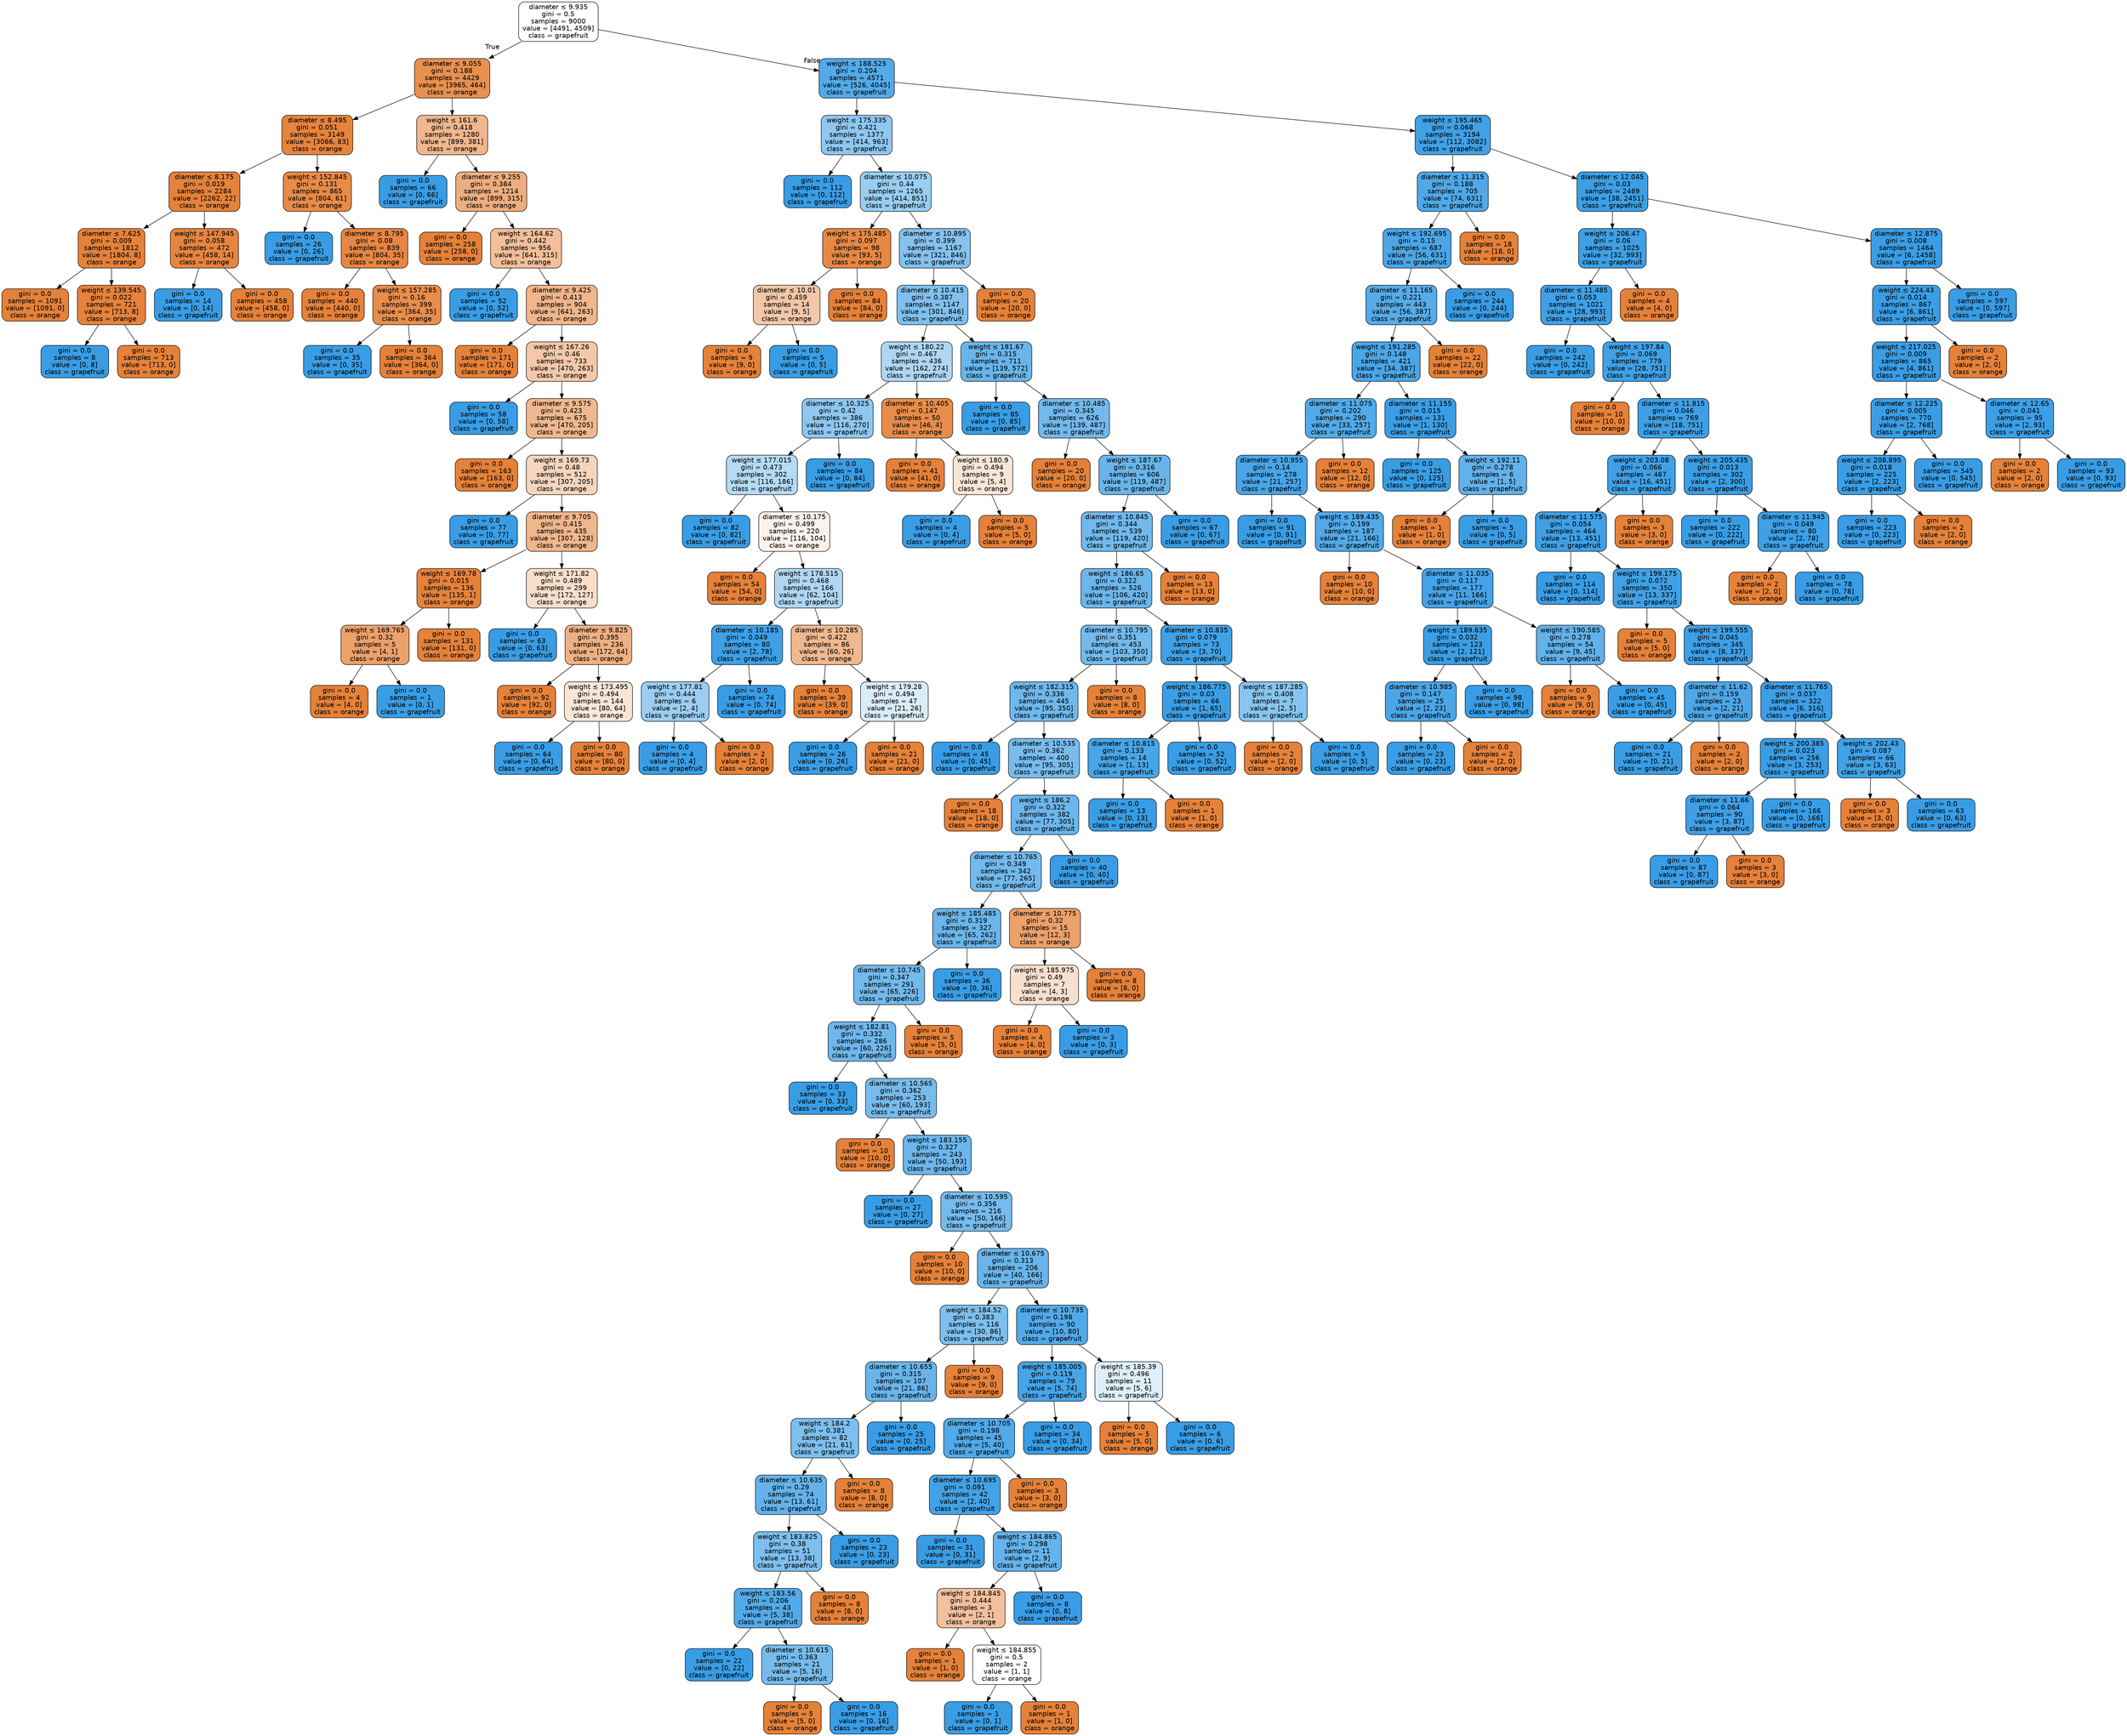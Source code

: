 digraph Tree {
node [shape=box, style="filled, rounded", color="black", fontname=helvetica] ;
edge [fontname=helvetica] ;
0 [label=<diameter &le; 9.935<br/>gini = 0.5<br/>samples = 9000<br/>value = [4491, 4509]<br/>class = grapefruit>, fillcolor="#feffff"] ;
1 [label=<diameter &le; 9.055<br/>gini = 0.188<br/>samples = 4429<br/>value = [3965, 464]<br/>class = orange>, fillcolor="#e89050"] ;
0 -> 1 [labeldistance=2.5, labelangle=45, headlabel="True"] ;
2 [label=<diameter &le; 8.495<br/>gini = 0.051<br/>samples = 3149<br/>value = [3066, 83]<br/>class = orange>, fillcolor="#e6843e"] ;
1 -> 2 ;
3 [label=<diameter &le; 8.175<br/>gini = 0.019<br/>samples = 2284<br/>value = [2262, 22]<br/>class = orange>, fillcolor="#e5823b"] ;
2 -> 3 ;
4 [label=<diameter &le; 7.625<br/>gini = 0.009<br/>samples = 1812<br/>value = [1804, 8]<br/>class = orange>, fillcolor="#e5823a"] ;
3 -> 4 ;
5 [label=<gini = 0.0<br/>samples = 1091<br/>value = [1091, 0]<br/>class = orange>, fillcolor="#e58139"] ;
4 -> 5 ;
6 [label=<weight &le; 139.545<br/>gini = 0.022<br/>samples = 721<br/>value = [713, 8]<br/>class = orange>, fillcolor="#e5823b"] ;
4 -> 6 ;
7 [label=<gini = 0.0<br/>samples = 8<br/>value = [0, 8]<br/>class = grapefruit>, fillcolor="#399de5"] ;
6 -> 7 ;
8 [label=<gini = 0.0<br/>samples = 713<br/>value = [713, 0]<br/>class = orange>, fillcolor="#e58139"] ;
6 -> 8 ;
9 [label=<weight &le; 147.945<br/>gini = 0.058<br/>samples = 472<br/>value = [458, 14]<br/>class = orange>, fillcolor="#e6853f"] ;
3 -> 9 ;
10 [label=<gini = 0.0<br/>samples = 14<br/>value = [0, 14]<br/>class = grapefruit>, fillcolor="#399de5"] ;
9 -> 10 ;
11 [label=<gini = 0.0<br/>samples = 458<br/>value = [458, 0]<br/>class = orange>, fillcolor="#e58139"] ;
9 -> 11 ;
12 [label=<weight &le; 152.845<br/>gini = 0.131<br/>samples = 865<br/>value = [804, 61]<br/>class = orange>, fillcolor="#e78b48"] ;
2 -> 12 ;
13 [label=<gini = 0.0<br/>samples = 26<br/>value = [0, 26]<br/>class = grapefruit>, fillcolor="#399de5"] ;
12 -> 13 ;
14 [label=<diameter &le; 8.795<br/>gini = 0.08<br/>samples = 839<br/>value = [804, 35]<br/>class = orange>, fillcolor="#e68642"] ;
12 -> 14 ;
15 [label=<gini = 0.0<br/>samples = 440<br/>value = [440, 0]<br/>class = orange>, fillcolor="#e58139"] ;
14 -> 15 ;
16 [label=<weight &le; 157.285<br/>gini = 0.16<br/>samples = 399<br/>value = [364, 35]<br/>class = orange>, fillcolor="#e88d4c"] ;
14 -> 16 ;
17 [label=<gini = 0.0<br/>samples = 35<br/>value = [0, 35]<br/>class = grapefruit>, fillcolor="#399de5"] ;
16 -> 17 ;
18 [label=<gini = 0.0<br/>samples = 364<br/>value = [364, 0]<br/>class = orange>, fillcolor="#e58139"] ;
16 -> 18 ;
19 [label=<weight &le; 161.6<br/>gini = 0.418<br/>samples = 1280<br/>value = [899, 381]<br/>class = orange>, fillcolor="#f0b68d"] ;
1 -> 19 ;
20 [label=<gini = 0.0<br/>samples = 66<br/>value = [0, 66]<br/>class = grapefruit>, fillcolor="#399de5"] ;
19 -> 20 ;
21 [label=<diameter &le; 9.255<br/>gini = 0.384<br/>samples = 1214<br/>value = [899, 315]<br/>class = orange>, fillcolor="#eead7e"] ;
19 -> 21 ;
22 [label=<gini = 0.0<br/>samples = 258<br/>value = [258, 0]<br/>class = orange>, fillcolor="#e58139"] ;
21 -> 22 ;
23 [label=<weight &le; 164.62<br/>gini = 0.442<br/>samples = 956<br/>value = [641, 315]<br/>class = orange>, fillcolor="#f2bf9a"] ;
21 -> 23 ;
24 [label=<gini = 0.0<br/>samples = 52<br/>value = [0, 52]<br/>class = grapefruit>, fillcolor="#399de5"] ;
23 -> 24 ;
25 [label=<diameter &le; 9.425<br/>gini = 0.413<br/>samples = 904<br/>value = [641, 263]<br/>class = orange>, fillcolor="#f0b58a"] ;
23 -> 25 ;
26 [label=<gini = 0.0<br/>samples = 171<br/>value = [171, 0]<br/>class = orange>, fillcolor="#e58139"] ;
25 -> 26 ;
27 [label=<weight &le; 167.26<br/>gini = 0.46<br/>samples = 733<br/>value = [470, 263]<br/>class = orange>, fillcolor="#f4c8a8"] ;
25 -> 27 ;
28 [label=<gini = 0.0<br/>samples = 58<br/>value = [0, 58]<br/>class = grapefruit>, fillcolor="#399de5"] ;
27 -> 28 ;
29 [label=<diameter &le; 9.575<br/>gini = 0.423<br/>samples = 675<br/>value = [470, 205]<br/>class = orange>, fillcolor="#f0b88f"] ;
27 -> 29 ;
30 [label=<gini = 0.0<br/>samples = 163<br/>value = [163, 0]<br/>class = orange>, fillcolor="#e58139"] ;
29 -> 30 ;
31 [label=<weight &le; 169.73<br/>gini = 0.48<br/>samples = 512<br/>value = [307, 205]<br/>class = orange>, fillcolor="#f6d5bd"] ;
29 -> 31 ;
32 [label=<gini = 0.0<br/>samples = 77<br/>value = [0, 77]<br/>class = grapefruit>, fillcolor="#399de5"] ;
31 -> 32 ;
33 [label=<diameter &le; 9.705<br/>gini = 0.415<br/>samples = 435<br/>value = [307, 128]<br/>class = orange>, fillcolor="#f0b68c"] ;
31 -> 33 ;
34 [label=<weight &le; 169.78<br/>gini = 0.015<br/>samples = 136<br/>value = [135, 1]<br/>class = orange>, fillcolor="#e5823a"] ;
33 -> 34 ;
35 [label=<weight &le; 169.765<br/>gini = 0.32<br/>samples = 5<br/>value = [4, 1]<br/>class = orange>, fillcolor="#eca06a"] ;
34 -> 35 ;
36 [label=<gini = 0.0<br/>samples = 4<br/>value = [4, 0]<br/>class = orange>, fillcolor="#e58139"] ;
35 -> 36 ;
37 [label=<gini = 0.0<br/>samples = 1<br/>value = [0, 1]<br/>class = grapefruit>, fillcolor="#399de5"] ;
35 -> 37 ;
38 [label=<gini = 0.0<br/>samples = 131<br/>value = [131, 0]<br/>class = orange>, fillcolor="#e58139"] ;
34 -> 38 ;
39 [label=<weight &le; 171.82<br/>gini = 0.489<br/>samples = 299<br/>value = [172, 127]<br/>class = orange>, fillcolor="#f8decb"] ;
33 -> 39 ;
40 [label=<gini = 0.0<br/>samples = 63<br/>value = [0, 63]<br/>class = grapefruit>, fillcolor="#399de5"] ;
39 -> 40 ;
41 [label=<diameter &le; 9.825<br/>gini = 0.395<br/>samples = 236<br/>value = [172, 64]<br/>class = orange>, fillcolor="#efb083"] ;
39 -> 41 ;
42 [label=<gini = 0.0<br/>samples = 92<br/>value = [92, 0]<br/>class = orange>, fillcolor="#e58139"] ;
41 -> 42 ;
43 [label=<weight &le; 173.495<br/>gini = 0.494<br/>samples = 144<br/>value = [80, 64]<br/>class = orange>, fillcolor="#fae6d7"] ;
41 -> 43 ;
44 [label=<gini = 0.0<br/>samples = 64<br/>value = [0, 64]<br/>class = grapefruit>, fillcolor="#399de5"] ;
43 -> 44 ;
45 [label=<gini = 0.0<br/>samples = 80<br/>value = [80, 0]<br/>class = orange>, fillcolor="#e58139"] ;
43 -> 45 ;
46 [label=<weight &le; 188.525<br/>gini = 0.204<br/>samples = 4571<br/>value = [526, 4045]<br/>class = grapefruit>, fillcolor="#53aae8"] ;
0 -> 46 [labeldistance=2.5, labelangle=-45, headlabel="False"] ;
47 [label=<weight &le; 175.335<br/>gini = 0.421<br/>samples = 1377<br/>value = [414, 963]<br/>class = grapefruit>, fillcolor="#8ec7f0"] ;
46 -> 47 ;
48 [label=<gini = 0.0<br/>samples = 112<br/>value = [0, 112]<br/>class = grapefruit>, fillcolor="#399de5"] ;
47 -> 48 ;
49 [label=<diameter &le; 10.075<br/>gini = 0.44<br/>samples = 1265<br/>value = [414, 851]<br/>class = grapefruit>, fillcolor="#99cdf2"] ;
47 -> 49 ;
50 [label=<weight &le; 175.485<br/>gini = 0.097<br/>samples = 98<br/>value = [93, 5]<br/>class = orange>, fillcolor="#e68844"] ;
49 -> 50 ;
51 [label=<diameter &le; 10.01<br/>gini = 0.459<br/>samples = 14<br/>value = [9, 5]<br/>class = orange>, fillcolor="#f3c7a7"] ;
50 -> 51 ;
52 [label=<gini = 0.0<br/>samples = 9<br/>value = [9, 0]<br/>class = orange>, fillcolor="#e58139"] ;
51 -> 52 ;
53 [label=<gini = 0.0<br/>samples = 5<br/>value = [0, 5]<br/>class = grapefruit>, fillcolor="#399de5"] ;
51 -> 53 ;
54 [label=<gini = 0.0<br/>samples = 84<br/>value = [84, 0]<br/>class = orange>, fillcolor="#e58139"] ;
50 -> 54 ;
55 [label=<diameter &le; 10.895<br/>gini = 0.399<br/>samples = 1167<br/>value = [321, 846]<br/>class = grapefruit>, fillcolor="#84c2ef"] ;
49 -> 55 ;
56 [label=<diameter &le; 10.415<br/>gini = 0.387<br/>samples = 1147<br/>value = [301, 846]<br/>class = grapefruit>, fillcolor="#7fc0ee"] ;
55 -> 56 ;
57 [label=<weight &le; 180.22<br/>gini = 0.467<br/>samples = 436<br/>value = [162, 274]<br/>class = grapefruit>, fillcolor="#aed7f4"] ;
56 -> 57 ;
58 [label=<diameter &le; 10.325<br/>gini = 0.42<br/>samples = 386<br/>value = [116, 270]<br/>class = grapefruit>, fillcolor="#8ec7f0"] ;
57 -> 58 ;
59 [label=<weight &le; 177.015<br/>gini = 0.473<br/>samples = 302<br/>value = [116, 186]<br/>class = grapefruit>, fillcolor="#b4daf5"] ;
58 -> 59 ;
60 [label=<gini = 0.0<br/>samples = 82<br/>value = [0, 82]<br/>class = grapefruit>, fillcolor="#399de5"] ;
59 -> 60 ;
61 [label=<diameter &le; 10.175<br/>gini = 0.499<br/>samples = 220<br/>value = [116, 104]<br/>class = orange>, fillcolor="#fcf2eb"] ;
59 -> 61 ;
62 [label=<gini = 0.0<br/>samples = 54<br/>value = [54, 0]<br/>class = orange>, fillcolor="#e58139"] ;
61 -> 62 ;
63 [label=<weight &le; 178.515<br/>gini = 0.468<br/>samples = 166<br/>value = [62, 104]<br/>class = grapefruit>, fillcolor="#afd7f4"] ;
61 -> 63 ;
64 [label=<diameter &le; 10.185<br/>gini = 0.049<br/>samples = 80<br/>value = [2, 78]<br/>class = grapefruit>, fillcolor="#3ea0e6"] ;
63 -> 64 ;
65 [label=<weight &le; 177.81<br/>gini = 0.444<br/>samples = 6<br/>value = [2, 4]<br/>class = grapefruit>, fillcolor="#9ccef2"] ;
64 -> 65 ;
66 [label=<gini = 0.0<br/>samples = 4<br/>value = [0, 4]<br/>class = grapefruit>, fillcolor="#399de5"] ;
65 -> 66 ;
67 [label=<gini = 0.0<br/>samples = 2<br/>value = [2, 0]<br/>class = orange>, fillcolor="#e58139"] ;
65 -> 67 ;
68 [label=<gini = 0.0<br/>samples = 74<br/>value = [0, 74]<br/>class = grapefruit>, fillcolor="#399de5"] ;
64 -> 68 ;
69 [label=<diameter &le; 10.285<br/>gini = 0.422<br/>samples = 86<br/>value = [60, 26]<br/>class = orange>, fillcolor="#f0b88f"] ;
63 -> 69 ;
70 [label=<gini = 0.0<br/>samples = 39<br/>value = [39, 0]<br/>class = orange>, fillcolor="#e58139"] ;
69 -> 70 ;
71 [label=<weight &le; 179.28<br/>gini = 0.494<br/>samples = 47<br/>value = [21, 26]<br/>class = grapefruit>, fillcolor="#d9ecfa"] ;
69 -> 71 ;
72 [label=<gini = 0.0<br/>samples = 26<br/>value = [0, 26]<br/>class = grapefruit>, fillcolor="#399de5"] ;
71 -> 72 ;
73 [label=<gini = 0.0<br/>samples = 21<br/>value = [21, 0]<br/>class = orange>, fillcolor="#e58139"] ;
71 -> 73 ;
74 [label=<gini = 0.0<br/>samples = 84<br/>value = [0, 84]<br/>class = grapefruit>, fillcolor="#399de5"] ;
58 -> 74 ;
75 [label=<diameter &le; 10.405<br/>gini = 0.147<br/>samples = 50<br/>value = [46, 4]<br/>class = orange>, fillcolor="#e78c4a"] ;
57 -> 75 ;
76 [label=<gini = 0.0<br/>samples = 41<br/>value = [41, 0]<br/>class = orange>, fillcolor="#e58139"] ;
75 -> 76 ;
77 [label=<weight &le; 180.9<br/>gini = 0.494<br/>samples = 9<br/>value = [5, 4]<br/>class = orange>, fillcolor="#fae6d7"] ;
75 -> 77 ;
78 [label=<gini = 0.0<br/>samples = 4<br/>value = [0, 4]<br/>class = grapefruit>, fillcolor="#399de5"] ;
77 -> 78 ;
79 [label=<gini = 0.0<br/>samples = 5<br/>value = [5, 0]<br/>class = orange>, fillcolor="#e58139"] ;
77 -> 79 ;
80 [label=<weight &le; 181.67<br/>gini = 0.315<br/>samples = 711<br/>value = [139, 572]<br/>class = grapefruit>, fillcolor="#69b5eb"] ;
56 -> 80 ;
81 [label=<gini = 0.0<br/>samples = 85<br/>value = [0, 85]<br/>class = grapefruit>, fillcolor="#399de5"] ;
80 -> 81 ;
82 [label=<diameter &le; 10.485<br/>gini = 0.345<br/>samples = 626<br/>value = [139, 487]<br/>class = grapefruit>, fillcolor="#72b9ec"] ;
80 -> 82 ;
83 [label=<gini = 0.0<br/>samples = 20<br/>value = [20, 0]<br/>class = orange>, fillcolor="#e58139"] ;
82 -> 83 ;
84 [label=<weight &le; 187.67<br/>gini = 0.316<br/>samples = 606<br/>value = [119, 487]<br/>class = grapefruit>, fillcolor="#69b5eb"] ;
82 -> 84 ;
85 [label=<diameter &le; 10.845<br/>gini = 0.344<br/>samples = 539<br/>value = [119, 420]<br/>class = grapefruit>, fillcolor="#71b9ec"] ;
84 -> 85 ;
86 [label=<weight &le; 186.65<br/>gini = 0.322<br/>samples = 526<br/>value = [106, 420]<br/>class = grapefruit>, fillcolor="#6bb6ec"] ;
85 -> 86 ;
87 [label=<diameter &le; 10.795<br/>gini = 0.351<br/>samples = 453<br/>value = [103, 350]<br/>class = grapefruit>, fillcolor="#73baed"] ;
86 -> 87 ;
88 [label=<weight &le; 182.315<br/>gini = 0.336<br/>samples = 445<br/>value = [95, 350]<br/>class = grapefruit>, fillcolor="#6fb8ec"] ;
87 -> 88 ;
89 [label=<gini = 0.0<br/>samples = 45<br/>value = [0, 45]<br/>class = grapefruit>, fillcolor="#399de5"] ;
88 -> 89 ;
90 [label=<diameter &le; 10.535<br/>gini = 0.362<br/>samples = 400<br/>value = [95, 305]<br/>class = grapefruit>, fillcolor="#77bced"] ;
88 -> 90 ;
91 [label=<gini = 0.0<br/>samples = 18<br/>value = [18, 0]<br/>class = orange>, fillcolor="#e58139"] ;
90 -> 91 ;
92 [label=<weight &le; 186.2<br/>gini = 0.322<br/>samples = 382<br/>value = [77, 305]<br/>class = grapefruit>, fillcolor="#6bb6ec"] ;
90 -> 92 ;
93 [label=<diameter &le; 10.765<br/>gini = 0.349<br/>samples = 342<br/>value = [77, 265]<br/>class = grapefruit>, fillcolor="#73b9ed"] ;
92 -> 93 ;
94 [label=<weight &le; 185.485<br/>gini = 0.319<br/>samples = 327<br/>value = [65, 262]<br/>class = grapefruit>, fillcolor="#6ab5eb"] ;
93 -> 94 ;
95 [label=<diameter &le; 10.745<br/>gini = 0.347<br/>samples = 291<br/>value = [65, 226]<br/>class = grapefruit>, fillcolor="#72b9ec"] ;
94 -> 95 ;
96 [label=<weight &le; 182.81<br/>gini = 0.332<br/>samples = 286<br/>value = [60, 226]<br/>class = grapefruit>, fillcolor="#6eb7ec"] ;
95 -> 96 ;
97 [label=<gini = 0.0<br/>samples = 33<br/>value = [0, 33]<br/>class = grapefruit>, fillcolor="#399de5"] ;
96 -> 97 ;
98 [label=<diameter &le; 10.565<br/>gini = 0.362<br/>samples = 253<br/>value = [60, 193]<br/>class = grapefruit>, fillcolor="#77bbed"] ;
96 -> 98 ;
99 [label=<gini = 0.0<br/>samples = 10<br/>value = [10, 0]<br/>class = orange>, fillcolor="#e58139"] ;
98 -> 99 ;
100 [label=<weight &le; 183.155<br/>gini = 0.327<br/>samples = 243<br/>value = [50, 193]<br/>class = grapefruit>, fillcolor="#6cb6ec"] ;
98 -> 100 ;
101 [label=<gini = 0.0<br/>samples = 27<br/>value = [0, 27]<br/>class = grapefruit>, fillcolor="#399de5"] ;
100 -> 101 ;
102 [label=<diameter &le; 10.595<br/>gini = 0.356<br/>samples = 216<br/>value = [50, 166]<br/>class = grapefruit>, fillcolor="#75bbed"] ;
100 -> 102 ;
103 [label=<gini = 0.0<br/>samples = 10<br/>value = [10, 0]<br/>class = orange>, fillcolor="#e58139"] ;
102 -> 103 ;
104 [label=<diameter &le; 10.675<br/>gini = 0.313<br/>samples = 206<br/>value = [40, 166]<br/>class = grapefruit>, fillcolor="#69b5eb"] ;
102 -> 104 ;
105 [label=<weight &le; 184.52<br/>gini = 0.383<br/>samples = 116<br/>value = [30, 86]<br/>class = grapefruit>, fillcolor="#7ebfee"] ;
104 -> 105 ;
106 [label=<diameter &le; 10.655<br/>gini = 0.315<br/>samples = 107<br/>value = [21, 86]<br/>class = grapefruit>, fillcolor="#69b5eb"] ;
105 -> 106 ;
107 [label=<weight &le; 184.2<br/>gini = 0.381<br/>samples = 82<br/>value = [21, 61]<br/>class = grapefruit>, fillcolor="#7dbfee"] ;
106 -> 107 ;
108 [label=<diameter &le; 10.635<br/>gini = 0.29<br/>samples = 74<br/>value = [13, 61]<br/>class = grapefruit>, fillcolor="#63b2eb"] ;
107 -> 108 ;
109 [label=<weight &le; 183.825<br/>gini = 0.38<br/>samples = 51<br/>value = [13, 38]<br/>class = grapefruit>, fillcolor="#7dbfee"] ;
108 -> 109 ;
110 [label=<weight &le; 183.56<br/>gini = 0.206<br/>samples = 43<br/>value = [5, 38]<br/>class = grapefruit>, fillcolor="#53aae8"] ;
109 -> 110 ;
111 [label=<gini = 0.0<br/>samples = 22<br/>value = [0, 22]<br/>class = grapefruit>, fillcolor="#399de5"] ;
110 -> 111 ;
112 [label=<diameter &le; 10.615<br/>gini = 0.363<br/>samples = 21<br/>value = [5, 16]<br/>class = grapefruit>, fillcolor="#77bced"] ;
110 -> 112 ;
113 [label=<gini = 0.0<br/>samples = 5<br/>value = [5, 0]<br/>class = orange>, fillcolor="#e58139"] ;
112 -> 113 ;
114 [label=<gini = 0.0<br/>samples = 16<br/>value = [0, 16]<br/>class = grapefruit>, fillcolor="#399de5"] ;
112 -> 114 ;
115 [label=<gini = 0.0<br/>samples = 8<br/>value = [8, 0]<br/>class = orange>, fillcolor="#e58139"] ;
109 -> 115 ;
116 [label=<gini = 0.0<br/>samples = 23<br/>value = [0, 23]<br/>class = grapefruit>, fillcolor="#399de5"] ;
108 -> 116 ;
117 [label=<gini = 0.0<br/>samples = 8<br/>value = [8, 0]<br/>class = orange>, fillcolor="#e58139"] ;
107 -> 117 ;
118 [label=<gini = 0.0<br/>samples = 25<br/>value = [0, 25]<br/>class = grapefruit>, fillcolor="#399de5"] ;
106 -> 118 ;
119 [label=<gini = 0.0<br/>samples = 9<br/>value = [9, 0]<br/>class = orange>, fillcolor="#e58139"] ;
105 -> 119 ;
120 [label=<diameter &le; 10.735<br/>gini = 0.198<br/>samples = 90<br/>value = [10, 80]<br/>class = grapefruit>, fillcolor="#52a9e8"] ;
104 -> 120 ;
121 [label=<weight &le; 185.005<br/>gini = 0.119<br/>samples = 79<br/>value = [5, 74]<br/>class = grapefruit>, fillcolor="#46a4e7"] ;
120 -> 121 ;
122 [label=<diameter &le; 10.705<br/>gini = 0.198<br/>samples = 45<br/>value = [5, 40]<br/>class = grapefruit>, fillcolor="#52a9e8"] ;
121 -> 122 ;
123 [label=<diameter &le; 10.695<br/>gini = 0.091<br/>samples = 42<br/>value = [2, 40]<br/>class = grapefruit>, fillcolor="#43a2e6"] ;
122 -> 123 ;
124 [label=<gini = 0.0<br/>samples = 31<br/>value = [0, 31]<br/>class = grapefruit>, fillcolor="#399de5"] ;
123 -> 124 ;
125 [label=<weight &le; 184.865<br/>gini = 0.298<br/>samples = 11<br/>value = [2, 9]<br/>class = grapefruit>, fillcolor="#65b3eb"] ;
123 -> 125 ;
126 [label=<weight &le; 184.845<br/>gini = 0.444<br/>samples = 3<br/>value = [2, 1]<br/>class = orange>, fillcolor="#f2c09c"] ;
125 -> 126 ;
127 [label=<gini = 0.0<br/>samples = 1<br/>value = [1, 0]<br/>class = orange>, fillcolor="#e58139"] ;
126 -> 127 ;
128 [label=<weight &le; 184.855<br/>gini = 0.5<br/>samples = 2<br/>value = [1, 1]<br/>class = orange>, fillcolor="#ffffff"] ;
126 -> 128 ;
129 [label=<gini = 0.0<br/>samples = 1<br/>value = [0, 1]<br/>class = grapefruit>, fillcolor="#399de5"] ;
128 -> 129 ;
130 [label=<gini = 0.0<br/>samples = 1<br/>value = [1, 0]<br/>class = orange>, fillcolor="#e58139"] ;
128 -> 130 ;
131 [label=<gini = 0.0<br/>samples = 8<br/>value = [0, 8]<br/>class = grapefruit>, fillcolor="#399de5"] ;
125 -> 131 ;
132 [label=<gini = 0.0<br/>samples = 3<br/>value = [3, 0]<br/>class = orange>, fillcolor="#e58139"] ;
122 -> 132 ;
133 [label=<gini = 0.0<br/>samples = 34<br/>value = [0, 34]<br/>class = grapefruit>, fillcolor="#399de5"] ;
121 -> 133 ;
134 [label=<weight &le; 185.39<br/>gini = 0.496<br/>samples = 11<br/>value = [5, 6]<br/>class = grapefruit>, fillcolor="#deeffb"] ;
120 -> 134 ;
135 [label=<gini = 0.0<br/>samples = 5<br/>value = [5, 0]<br/>class = orange>, fillcolor="#e58139"] ;
134 -> 135 ;
136 [label=<gini = 0.0<br/>samples = 6<br/>value = [0, 6]<br/>class = grapefruit>, fillcolor="#399de5"] ;
134 -> 136 ;
137 [label=<gini = 0.0<br/>samples = 5<br/>value = [5, 0]<br/>class = orange>, fillcolor="#e58139"] ;
95 -> 137 ;
138 [label=<gini = 0.0<br/>samples = 36<br/>value = [0, 36]<br/>class = grapefruit>, fillcolor="#399de5"] ;
94 -> 138 ;
139 [label=<diameter &le; 10.775<br/>gini = 0.32<br/>samples = 15<br/>value = [12, 3]<br/>class = orange>, fillcolor="#eca06a"] ;
93 -> 139 ;
140 [label=<weight &le; 185.975<br/>gini = 0.49<br/>samples = 7<br/>value = [4, 3]<br/>class = orange>, fillcolor="#f8e0ce"] ;
139 -> 140 ;
141 [label=<gini = 0.0<br/>samples = 4<br/>value = [4, 0]<br/>class = orange>, fillcolor="#e58139"] ;
140 -> 141 ;
142 [label=<gini = 0.0<br/>samples = 3<br/>value = [0, 3]<br/>class = grapefruit>, fillcolor="#399de5"] ;
140 -> 142 ;
143 [label=<gini = 0.0<br/>samples = 8<br/>value = [8, 0]<br/>class = orange>, fillcolor="#e58139"] ;
139 -> 143 ;
144 [label=<gini = 0.0<br/>samples = 40<br/>value = [0, 40]<br/>class = grapefruit>, fillcolor="#399de5"] ;
92 -> 144 ;
145 [label=<gini = 0.0<br/>samples = 8<br/>value = [8, 0]<br/>class = orange>, fillcolor="#e58139"] ;
87 -> 145 ;
146 [label=<diameter &le; 10.835<br/>gini = 0.079<br/>samples = 73<br/>value = [3, 70]<br/>class = grapefruit>, fillcolor="#41a1e6"] ;
86 -> 146 ;
147 [label=<weight &le; 186.775<br/>gini = 0.03<br/>samples = 66<br/>value = [1, 65]<br/>class = grapefruit>, fillcolor="#3c9fe5"] ;
146 -> 147 ;
148 [label=<diameter &le; 10.815<br/>gini = 0.133<br/>samples = 14<br/>value = [1, 13]<br/>class = grapefruit>, fillcolor="#48a5e7"] ;
147 -> 148 ;
149 [label=<gini = 0.0<br/>samples = 13<br/>value = [0, 13]<br/>class = grapefruit>, fillcolor="#399de5"] ;
148 -> 149 ;
150 [label=<gini = 0.0<br/>samples = 1<br/>value = [1, 0]<br/>class = orange>, fillcolor="#e58139"] ;
148 -> 150 ;
151 [label=<gini = 0.0<br/>samples = 52<br/>value = [0, 52]<br/>class = grapefruit>, fillcolor="#399de5"] ;
147 -> 151 ;
152 [label=<weight &le; 187.285<br/>gini = 0.408<br/>samples = 7<br/>value = [2, 5]<br/>class = grapefruit>, fillcolor="#88c4ef"] ;
146 -> 152 ;
153 [label=<gini = 0.0<br/>samples = 2<br/>value = [2, 0]<br/>class = orange>, fillcolor="#e58139"] ;
152 -> 153 ;
154 [label=<gini = 0.0<br/>samples = 5<br/>value = [0, 5]<br/>class = grapefruit>, fillcolor="#399de5"] ;
152 -> 154 ;
155 [label=<gini = 0.0<br/>samples = 13<br/>value = [13, 0]<br/>class = orange>, fillcolor="#e58139"] ;
85 -> 155 ;
156 [label=<gini = 0.0<br/>samples = 67<br/>value = [0, 67]<br/>class = grapefruit>, fillcolor="#399de5"] ;
84 -> 156 ;
157 [label=<gini = 0.0<br/>samples = 20<br/>value = [20, 0]<br/>class = orange>, fillcolor="#e58139"] ;
55 -> 157 ;
158 [label=<weight &le; 195.465<br/>gini = 0.068<br/>samples = 3194<br/>value = [112, 3082]<br/>class = grapefruit>, fillcolor="#40a1e6"] ;
46 -> 158 ;
159 [label=<diameter &le; 11.315<br/>gini = 0.188<br/>samples = 705<br/>value = [74, 631]<br/>class = grapefruit>, fillcolor="#50a8e8"] ;
158 -> 159 ;
160 [label=<weight &le; 192.695<br/>gini = 0.15<br/>samples = 687<br/>value = [56, 631]<br/>class = grapefruit>, fillcolor="#4ba6e7"] ;
159 -> 160 ;
161 [label=<diameter &le; 11.165<br/>gini = 0.221<br/>samples = 443<br/>value = [56, 387]<br/>class = grapefruit>, fillcolor="#56abe9"] ;
160 -> 161 ;
162 [label=<weight &le; 191.285<br/>gini = 0.148<br/>samples = 421<br/>value = [34, 387]<br/>class = grapefruit>, fillcolor="#4aa6e7"] ;
161 -> 162 ;
163 [label=<diameter &le; 11.075<br/>gini = 0.202<br/>samples = 290<br/>value = [33, 257]<br/>class = grapefruit>, fillcolor="#52aae8"] ;
162 -> 163 ;
164 [label=<diameter &le; 10.955<br/>gini = 0.14<br/>samples = 278<br/>value = [21, 257]<br/>class = grapefruit>, fillcolor="#49a5e7"] ;
163 -> 164 ;
165 [label=<gini = 0.0<br/>samples = 91<br/>value = [0, 91]<br/>class = grapefruit>, fillcolor="#399de5"] ;
164 -> 165 ;
166 [label=<weight &le; 189.435<br/>gini = 0.199<br/>samples = 187<br/>value = [21, 166]<br/>class = grapefruit>, fillcolor="#52a9e8"] ;
164 -> 166 ;
167 [label=<gini = 0.0<br/>samples = 10<br/>value = [10, 0]<br/>class = orange>, fillcolor="#e58139"] ;
166 -> 167 ;
168 [label=<diameter &le; 11.035<br/>gini = 0.117<br/>samples = 177<br/>value = [11, 166]<br/>class = grapefruit>, fillcolor="#46a3e7"] ;
166 -> 168 ;
169 [label=<weight &le; 189.635<br/>gini = 0.032<br/>samples = 123<br/>value = [2, 121]<br/>class = grapefruit>, fillcolor="#3c9fe5"] ;
168 -> 169 ;
170 [label=<diameter &le; 10.985<br/>gini = 0.147<br/>samples = 25<br/>value = [2, 23]<br/>class = grapefruit>, fillcolor="#4aa6e7"] ;
169 -> 170 ;
171 [label=<gini = 0.0<br/>samples = 23<br/>value = [0, 23]<br/>class = grapefruit>, fillcolor="#399de5"] ;
170 -> 171 ;
172 [label=<gini = 0.0<br/>samples = 2<br/>value = [2, 0]<br/>class = orange>, fillcolor="#e58139"] ;
170 -> 172 ;
173 [label=<gini = 0.0<br/>samples = 98<br/>value = [0, 98]<br/>class = grapefruit>, fillcolor="#399de5"] ;
169 -> 173 ;
174 [label=<weight &le; 190.585<br/>gini = 0.278<br/>samples = 54<br/>value = [9, 45]<br/>class = grapefruit>, fillcolor="#61b1ea"] ;
168 -> 174 ;
175 [label=<gini = 0.0<br/>samples = 9<br/>value = [9, 0]<br/>class = orange>, fillcolor="#e58139"] ;
174 -> 175 ;
176 [label=<gini = 0.0<br/>samples = 45<br/>value = [0, 45]<br/>class = grapefruit>, fillcolor="#399de5"] ;
174 -> 176 ;
177 [label=<gini = 0.0<br/>samples = 12<br/>value = [12, 0]<br/>class = orange>, fillcolor="#e58139"] ;
163 -> 177 ;
178 [label=<diameter &le; 11.155<br/>gini = 0.015<br/>samples = 131<br/>value = [1, 130]<br/>class = grapefruit>, fillcolor="#3b9ee5"] ;
162 -> 178 ;
179 [label=<gini = 0.0<br/>samples = 125<br/>value = [0, 125]<br/>class = grapefruit>, fillcolor="#399de5"] ;
178 -> 179 ;
180 [label=<weight &le; 192.11<br/>gini = 0.278<br/>samples = 6<br/>value = [1, 5]<br/>class = grapefruit>, fillcolor="#61b1ea"] ;
178 -> 180 ;
181 [label=<gini = 0.0<br/>samples = 1<br/>value = [1, 0]<br/>class = orange>, fillcolor="#e58139"] ;
180 -> 181 ;
182 [label=<gini = 0.0<br/>samples = 5<br/>value = [0, 5]<br/>class = grapefruit>, fillcolor="#399de5"] ;
180 -> 182 ;
183 [label=<gini = 0.0<br/>samples = 22<br/>value = [22, 0]<br/>class = orange>, fillcolor="#e58139"] ;
161 -> 183 ;
184 [label=<gini = 0.0<br/>samples = 244<br/>value = [0, 244]<br/>class = grapefruit>, fillcolor="#399de5"] ;
160 -> 184 ;
185 [label=<gini = 0.0<br/>samples = 18<br/>value = [18, 0]<br/>class = orange>, fillcolor="#e58139"] ;
159 -> 185 ;
186 [label=<diameter &le; 12.045<br/>gini = 0.03<br/>samples = 2489<br/>value = [38, 2451]<br/>class = grapefruit>, fillcolor="#3c9fe5"] ;
158 -> 186 ;
187 [label=<weight &le; 206.47<br/>gini = 0.06<br/>samples = 1025<br/>value = [32, 993]<br/>class = grapefruit>, fillcolor="#3fa0e6"] ;
186 -> 187 ;
188 [label=<diameter &le; 11.485<br/>gini = 0.053<br/>samples = 1021<br/>value = [28, 993]<br/>class = grapefruit>, fillcolor="#3fa0e6"] ;
187 -> 188 ;
189 [label=<gini = 0.0<br/>samples = 242<br/>value = [0, 242]<br/>class = grapefruit>, fillcolor="#399de5"] ;
188 -> 189 ;
190 [label=<weight &le; 197.84<br/>gini = 0.069<br/>samples = 779<br/>value = [28, 751]<br/>class = grapefruit>, fillcolor="#40a1e6"] ;
188 -> 190 ;
191 [label=<gini = 0.0<br/>samples = 10<br/>value = [10, 0]<br/>class = orange>, fillcolor="#e58139"] ;
190 -> 191 ;
192 [label=<diameter &le; 11.815<br/>gini = 0.046<br/>samples = 769<br/>value = [18, 751]<br/>class = grapefruit>, fillcolor="#3e9fe6"] ;
190 -> 192 ;
193 [label=<weight &le; 203.08<br/>gini = 0.066<br/>samples = 467<br/>value = [16, 451]<br/>class = grapefruit>, fillcolor="#40a0e6"] ;
192 -> 193 ;
194 [label=<diameter &le; 11.575<br/>gini = 0.054<br/>samples = 464<br/>value = [13, 451]<br/>class = grapefruit>, fillcolor="#3fa0e6"] ;
193 -> 194 ;
195 [label=<gini = 0.0<br/>samples = 114<br/>value = [0, 114]<br/>class = grapefruit>, fillcolor="#399de5"] ;
194 -> 195 ;
196 [label=<weight &le; 199.175<br/>gini = 0.072<br/>samples = 350<br/>value = [13, 337]<br/>class = grapefruit>, fillcolor="#41a1e6"] ;
194 -> 196 ;
197 [label=<gini = 0.0<br/>samples = 5<br/>value = [5, 0]<br/>class = orange>, fillcolor="#e58139"] ;
196 -> 197 ;
198 [label=<weight &le; 199.555<br/>gini = 0.045<br/>samples = 345<br/>value = [8, 337]<br/>class = grapefruit>, fillcolor="#3e9fe6"] ;
196 -> 198 ;
199 [label=<diameter &le; 11.62<br/>gini = 0.159<br/>samples = 23<br/>value = [2, 21]<br/>class = grapefruit>, fillcolor="#4ca6e7"] ;
198 -> 199 ;
200 [label=<gini = 0.0<br/>samples = 21<br/>value = [0, 21]<br/>class = grapefruit>, fillcolor="#399de5"] ;
199 -> 200 ;
201 [label=<gini = 0.0<br/>samples = 2<br/>value = [2, 0]<br/>class = orange>, fillcolor="#e58139"] ;
199 -> 201 ;
202 [label=<diameter &le; 11.765<br/>gini = 0.037<br/>samples = 322<br/>value = [6, 316]<br/>class = grapefruit>, fillcolor="#3d9fe5"] ;
198 -> 202 ;
203 [label=<weight &le; 200.385<br/>gini = 0.023<br/>samples = 256<br/>value = [3, 253]<br/>class = grapefruit>, fillcolor="#3b9ee5"] ;
202 -> 203 ;
204 [label=<diameter &le; 11.66<br/>gini = 0.064<br/>samples = 90<br/>value = [3, 87]<br/>class = grapefruit>, fillcolor="#40a0e6"] ;
203 -> 204 ;
205 [label=<gini = 0.0<br/>samples = 87<br/>value = [0, 87]<br/>class = grapefruit>, fillcolor="#399de5"] ;
204 -> 205 ;
206 [label=<gini = 0.0<br/>samples = 3<br/>value = [3, 0]<br/>class = orange>, fillcolor="#e58139"] ;
204 -> 206 ;
207 [label=<gini = 0.0<br/>samples = 166<br/>value = [0, 166]<br/>class = grapefruit>, fillcolor="#399de5"] ;
203 -> 207 ;
208 [label=<weight &le; 202.43<br/>gini = 0.087<br/>samples = 66<br/>value = [3, 63]<br/>class = grapefruit>, fillcolor="#42a2e6"] ;
202 -> 208 ;
209 [label=<gini = 0.0<br/>samples = 3<br/>value = [3, 0]<br/>class = orange>, fillcolor="#e58139"] ;
208 -> 209 ;
210 [label=<gini = 0.0<br/>samples = 63<br/>value = [0, 63]<br/>class = grapefruit>, fillcolor="#399de5"] ;
208 -> 210 ;
211 [label=<gini = 0.0<br/>samples = 3<br/>value = [3, 0]<br/>class = orange>, fillcolor="#e58139"] ;
193 -> 211 ;
212 [label=<weight &le; 205.435<br/>gini = 0.013<br/>samples = 302<br/>value = [2, 300]<br/>class = grapefruit>, fillcolor="#3a9ee5"] ;
192 -> 212 ;
213 [label=<gini = 0.0<br/>samples = 222<br/>value = [0, 222]<br/>class = grapefruit>, fillcolor="#399de5"] ;
212 -> 213 ;
214 [label=<diameter &le; 11.945<br/>gini = 0.049<br/>samples = 80<br/>value = [2, 78]<br/>class = grapefruit>, fillcolor="#3ea0e6"] ;
212 -> 214 ;
215 [label=<gini = 0.0<br/>samples = 2<br/>value = [2, 0]<br/>class = orange>, fillcolor="#e58139"] ;
214 -> 215 ;
216 [label=<gini = 0.0<br/>samples = 78<br/>value = [0, 78]<br/>class = grapefruit>, fillcolor="#399de5"] ;
214 -> 216 ;
217 [label=<gini = 0.0<br/>samples = 4<br/>value = [4, 0]<br/>class = orange>, fillcolor="#e58139"] ;
187 -> 217 ;
218 [label=<diameter &le; 12.875<br/>gini = 0.008<br/>samples = 1464<br/>value = [6, 1458]<br/>class = grapefruit>, fillcolor="#3a9de5"] ;
186 -> 218 ;
219 [label=<weight &le; 224.43<br/>gini = 0.014<br/>samples = 867<br/>value = [6, 861]<br/>class = grapefruit>, fillcolor="#3a9ee5"] ;
218 -> 219 ;
220 [label=<weight &le; 217.025<br/>gini = 0.009<br/>samples = 865<br/>value = [4, 861]<br/>class = grapefruit>, fillcolor="#3a9de5"] ;
219 -> 220 ;
221 [label=<diameter &le; 12.225<br/>gini = 0.005<br/>samples = 770<br/>value = [2, 768]<br/>class = grapefruit>, fillcolor="#3a9de5"] ;
220 -> 221 ;
222 [label=<weight &le; 208.895<br/>gini = 0.018<br/>samples = 225<br/>value = [2, 223]<br/>class = grapefruit>, fillcolor="#3b9ee5"] ;
221 -> 222 ;
223 [label=<gini = 0.0<br/>samples = 223<br/>value = [0, 223]<br/>class = grapefruit>, fillcolor="#399de5"] ;
222 -> 223 ;
224 [label=<gini = 0.0<br/>samples = 2<br/>value = [2, 0]<br/>class = orange>, fillcolor="#e58139"] ;
222 -> 224 ;
225 [label=<gini = 0.0<br/>samples = 545<br/>value = [0, 545]<br/>class = grapefruit>, fillcolor="#399de5"] ;
221 -> 225 ;
226 [label=<diameter &le; 12.65<br/>gini = 0.041<br/>samples = 95<br/>value = [2, 93]<br/>class = grapefruit>, fillcolor="#3d9fe6"] ;
220 -> 226 ;
227 [label=<gini = 0.0<br/>samples = 2<br/>value = [2, 0]<br/>class = orange>, fillcolor="#e58139"] ;
226 -> 227 ;
228 [label=<gini = 0.0<br/>samples = 93<br/>value = [0, 93]<br/>class = grapefruit>, fillcolor="#399de5"] ;
226 -> 228 ;
229 [label=<gini = 0.0<br/>samples = 2<br/>value = [2, 0]<br/>class = orange>, fillcolor="#e58139"] ;
219 -> 229 ;
230 [label=<gini = 0.0<br/>samples = 597<br/>value = [0, 597]<br/>class = grapefruit>, fillcolor="#399de5"] ;
218 -> 230 ;
}